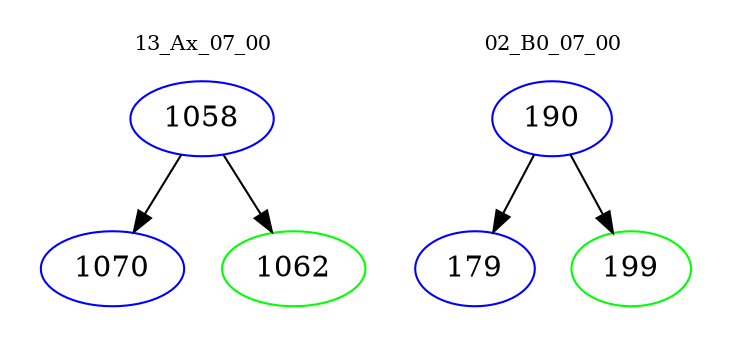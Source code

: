 digraph{
subgraph cluster_0 {
color = white
label = "13_Ax_07_00";
fontsize=10;
T0_1058 [label="1058", color="blue"]
T0_1058 -> T0_1070 [color="black"]
T0_1070 [label="1070", color="blue"]
T0_1058 -> T0_1062 [color="black"]
T0_1062 [label="1062", color="green"]
}
subgraph cluster_1 {
color = white
label = "02_B0_07_00";
fontsize=10;
T1_190 [label="190", color="blue"]
T1_190 -> T1_179 [color="black"]
T1_179 [label="179", color="blue"]
T1_190 -> T1_199 [color="black"]
T1_199 [label="199", color="green"]
}
}
